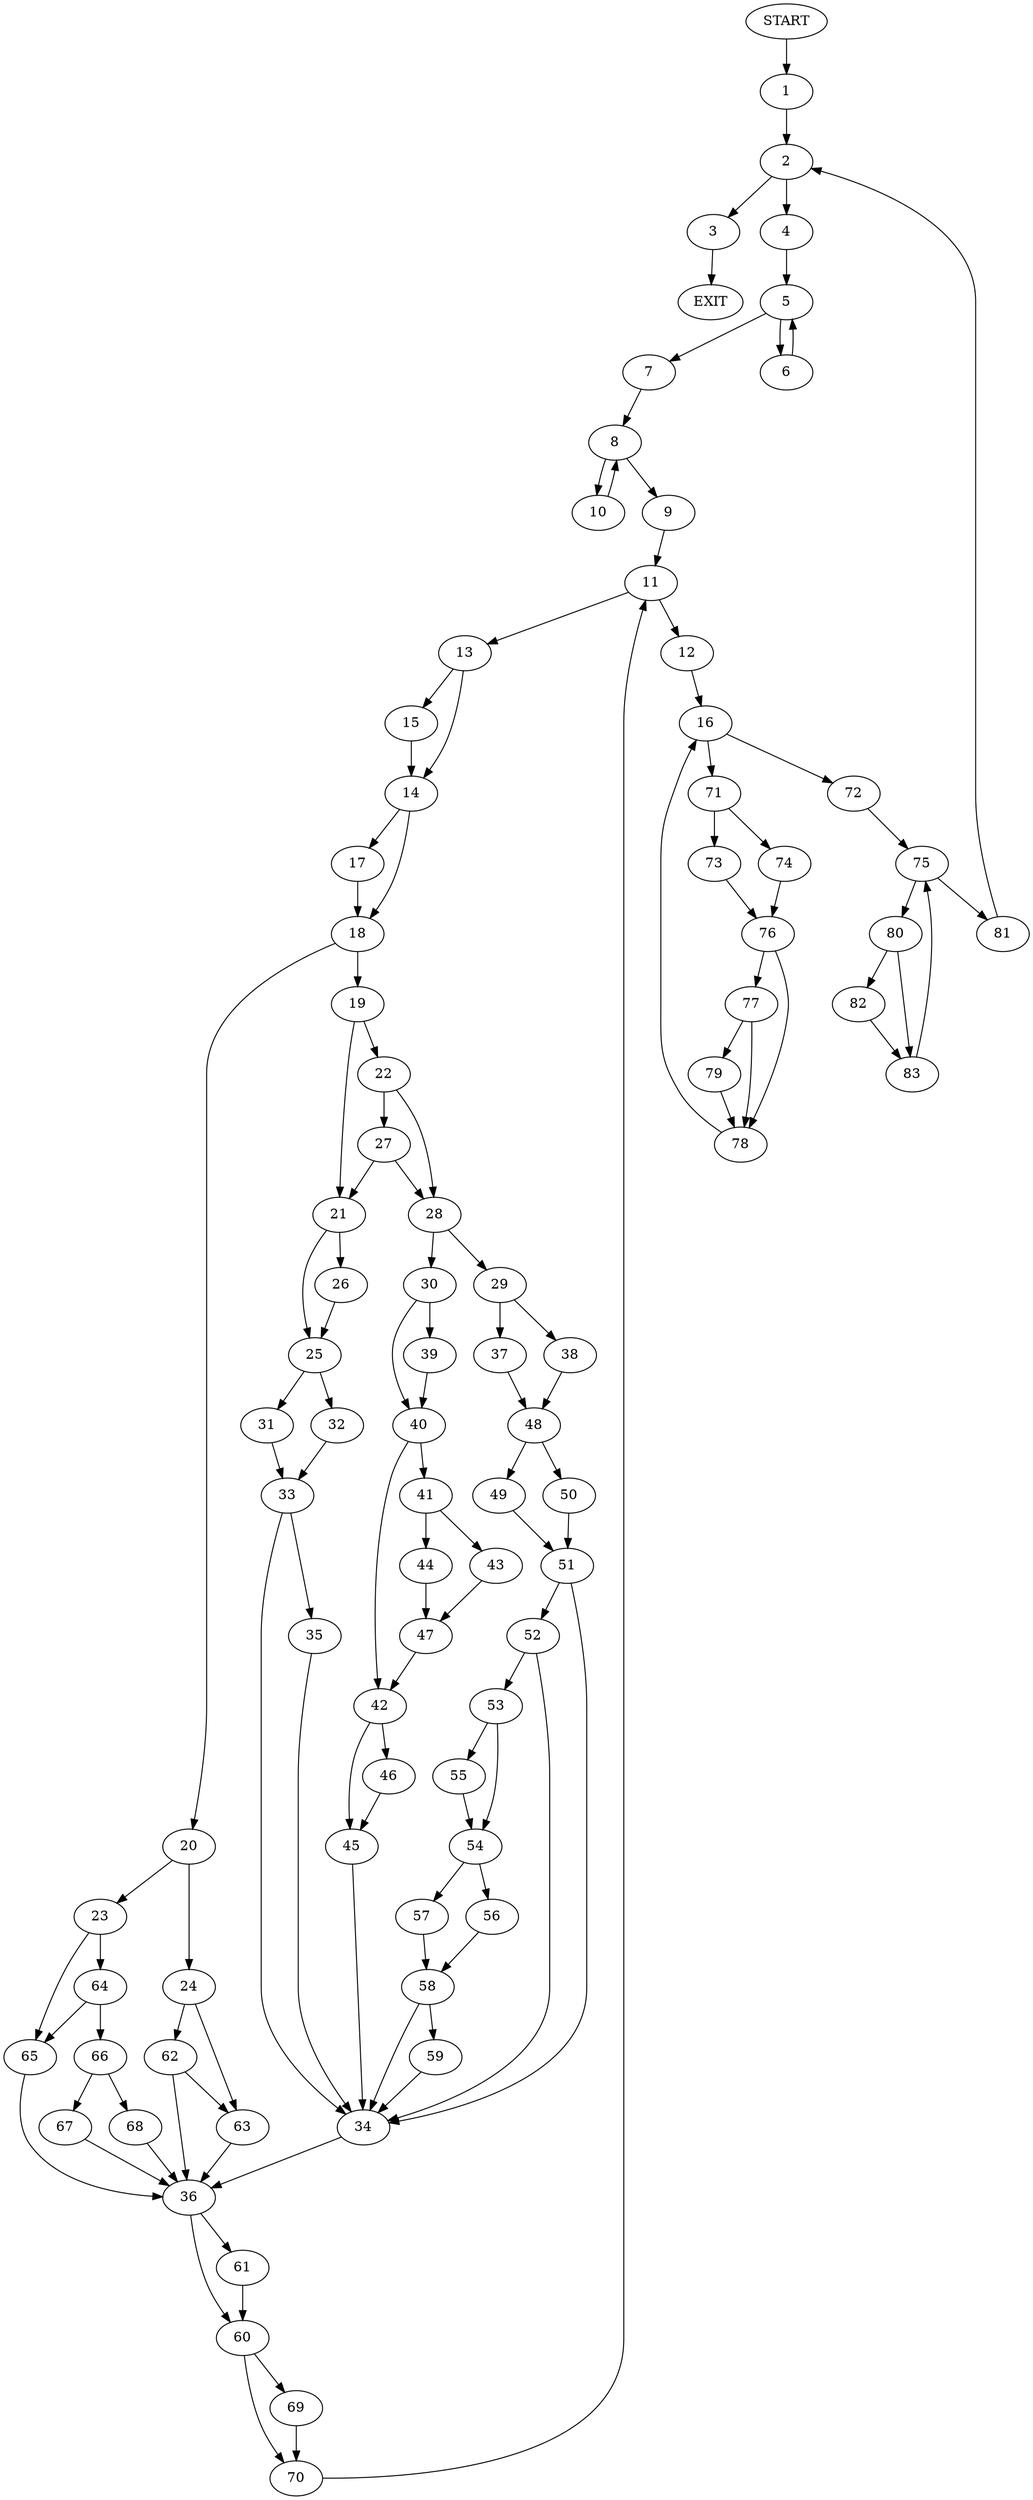 digraph {
0 [label="START"]
84 [label="EXIT"]
0 -> 1
1 -> 2
2 -> 3
2 -> 4
3 -> 84
4 -> 5
5 -> 6
5 -> 7
7 -> 8
6 -> 5
8 -> 9
8 -> 10
10 -> 8
9 -> 11
11 -> 12
11 -> 13
13 -> 14
13 -> 15
12 -> 16
14 -> 17
14 -> 18
15 -> 14
18 -> 19
18 -> 20
17 -> 18
19 -> 21
19 -> 22
20 -> 23
20 -> 24
21 -> 25
21 -> 26
22 -> 27
22 -> 28
27 -> 21
27 -> 28
28 -> 29
28 -> 30
26 -> 25
25 -> 31
25 -> 32
31 -> 33
32 -> 33
33 -> 34
33 -> 35
35 -> 34
34 -> 36
29 -> 37
29 -> 38
30 -> 39
30 -> 40
39 -> 40
40 -> 41
40 -> 42
41 -> 43
41 -> 44
42 -> 45
42 -> 46
44 -> 47
43 -> 47
47 -> 42
46 -> 45
45 -> 34
37 -> 48
38 -> 48
48 -> 49
48 -> 50
50 -> 51
49 -> 51
51 -> 52
51 -> 34
52 -> 53
52 -> 34
53 -> 54
53 -> 55
55 -> 54
54 -> 56
54 -> 57
57 -> 58
56 -> 58
58 -> 59
58 -> 34
59 -> 34
36 -> 60
36 -> 61
24 -> 62
24 -> 63
23 -> 64
23 -> 65
62 -> 36
62 -> 63
63 -> 36
64 -> 66
64 -> 65
65 -> 36
66 -> 67
66 -> 68
68 -> 36
67 -> 36
61 -> 60
60 -> 69
60 -> 70
70 -> 11
69 -> 70
16 -> 71
16 -> 72
71 -> 73
71 -> 74
72 -> 75
73 -> 76
74 -> 76
76 -> 77
76 -> 78
77 -> 79
77 -> 78
78 -> 16
79 -> 78
75 -> 80
75 -> 81
80 -> 82
80 -> 83
81 -> 2
82 -> 83
83 -> 75
}
